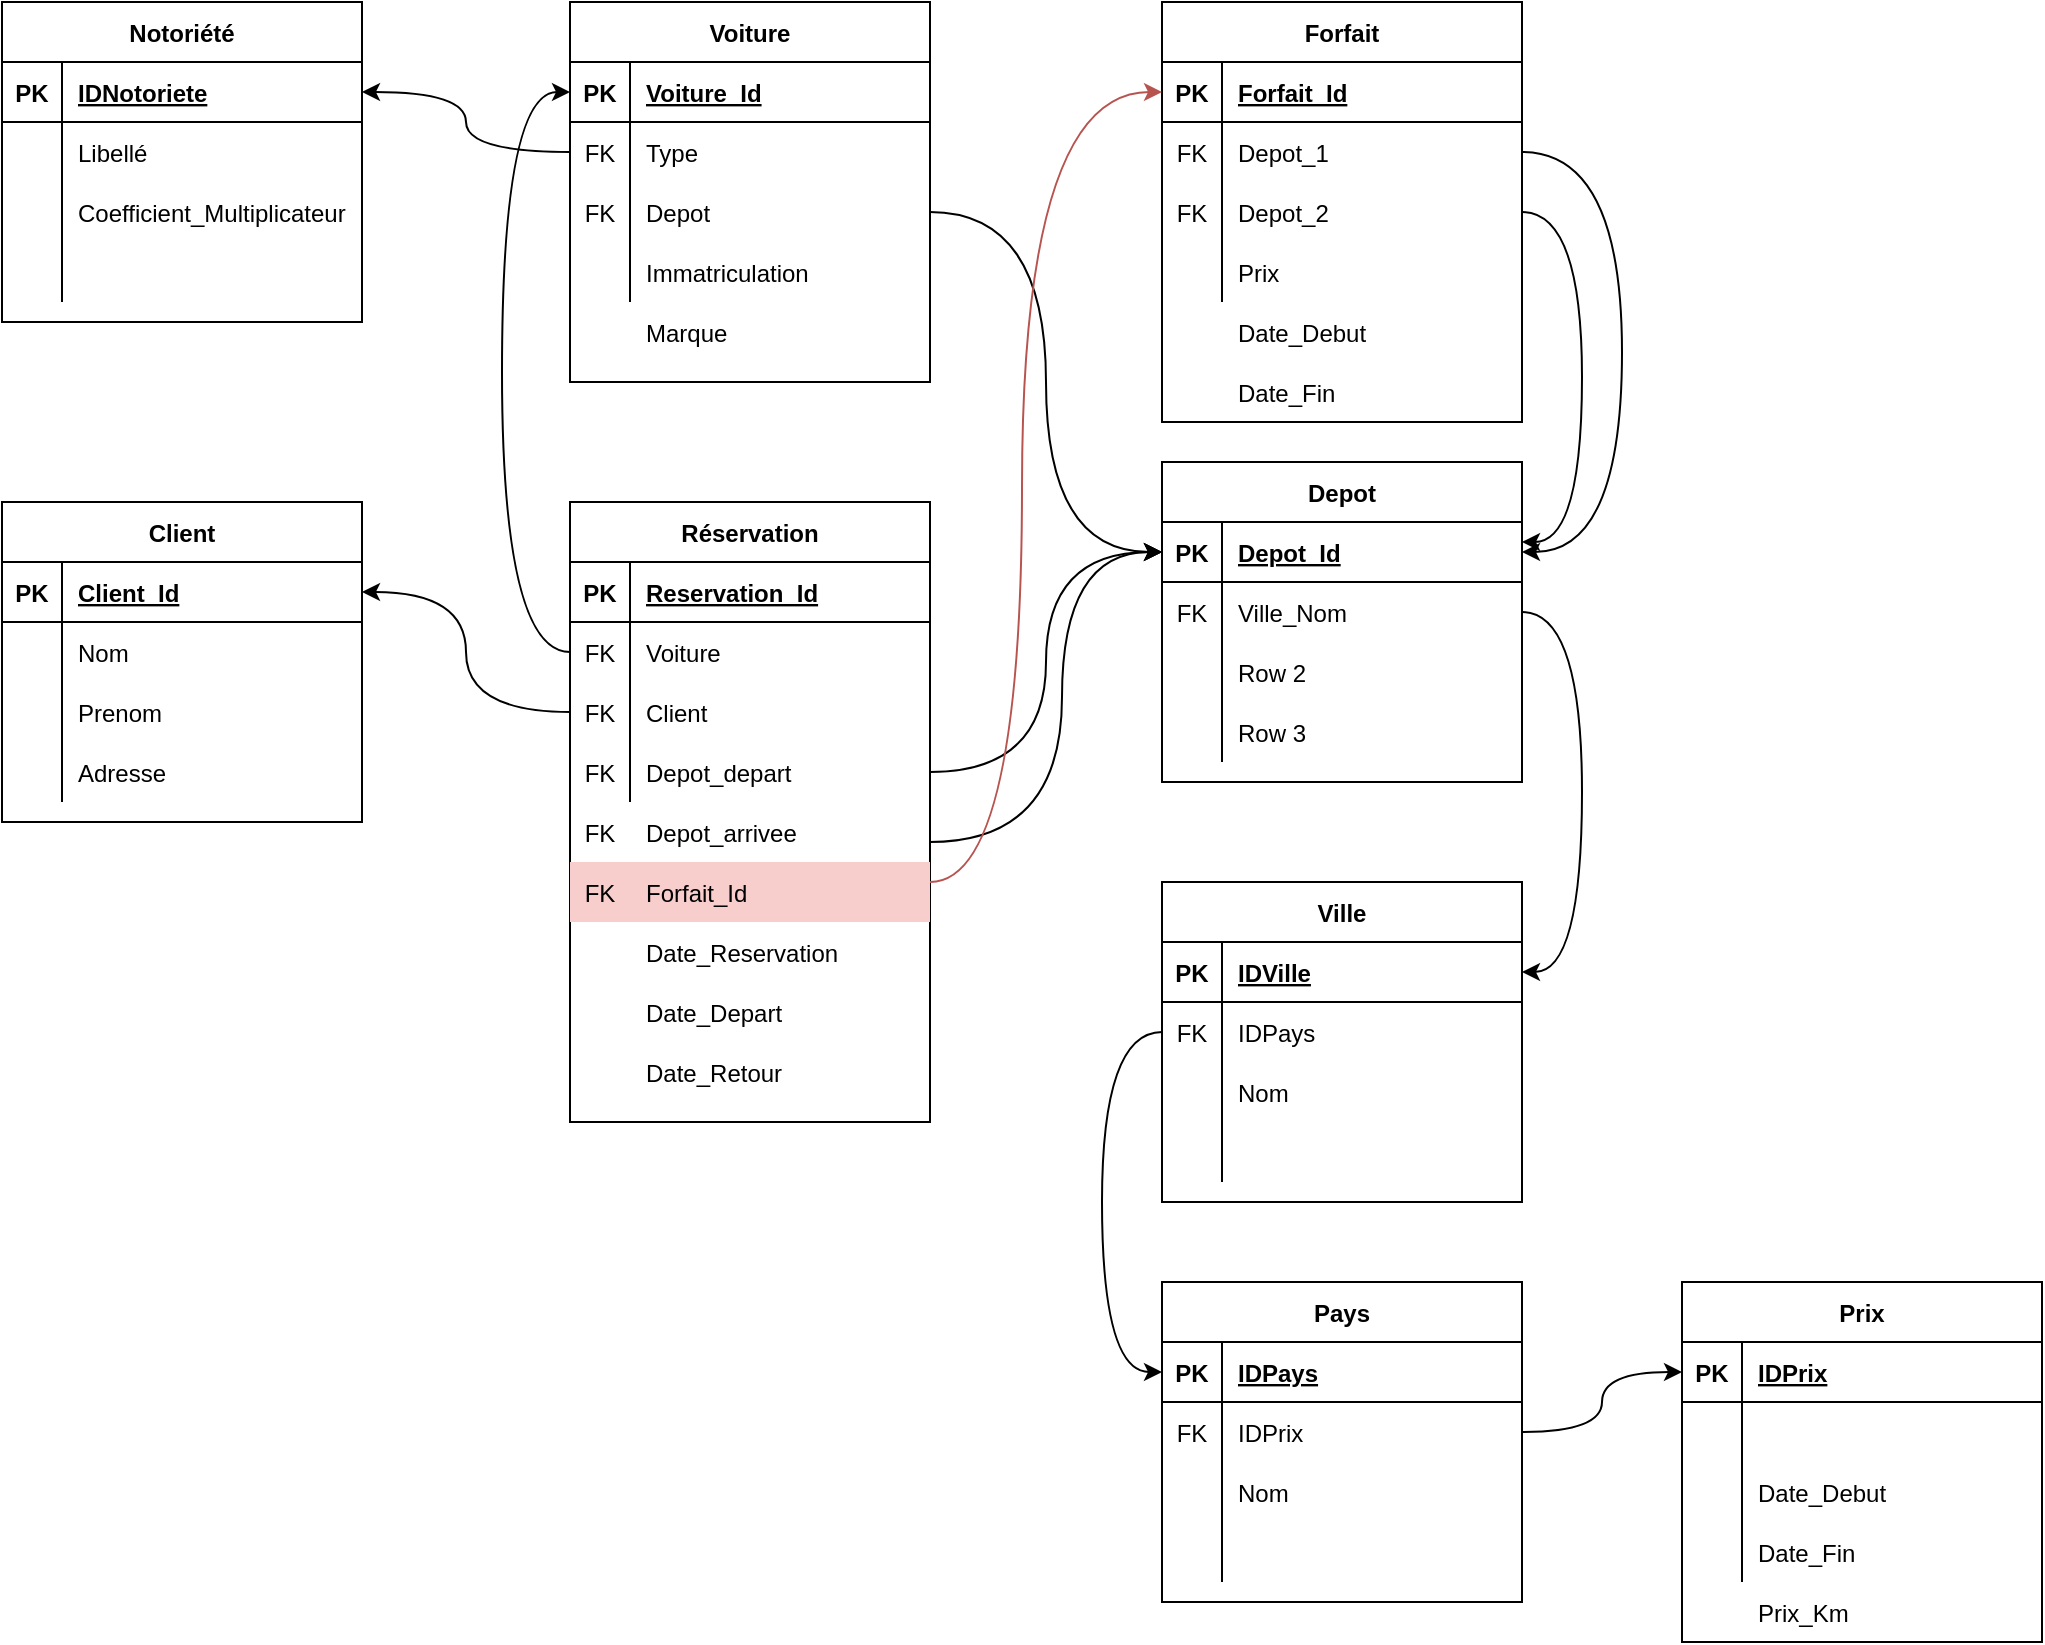 <mxfile version="14.4.3" type="device"><diagram id="C5RBs43oDa-KdzZeNtuy" name="Page-1"><mxGraphModel dx="954" dy="632" grid="1" gridSize="10" guides="1" tooltips="1" connect="1" arrows="1" fold="1" page="1" pageScale="1" pageWidth="827" pageHeight="1169" math="0" shadow="0"><root><mxCell id="WIyWlLk6GJQsqaUBKTNV-0"/><mxCell id="WIyWlLk6GJQsqaUBKTNV-1" parent="WIyWlLk6GJQsqaUBKTNV-0"/><mxCell id="fyf5GPhrcQFRawaEFToc-0" value="Notoriété" style="shape=table;startSize=30;container=1;collapsible=1;childLayout=tableLayout;fixedRows=1;rowLines=0;fontStyle=1;align=center;resizeLast=1;" parent="WIyWlLk6GJQsqaUBKTNV-1" vertex="1"><mxGeometry x="40" y="80" width="180" height="160" as="geometry"/></mxCell><mxCell id="fyf5GPhrcQFRawaEFToc-1" value="" style="shape=partialRectangle;collapsible=0;dropTarget=0;pointerEvents=0;fillColor=none;top=0;left=0;bottom=1;right=0;points=[[0,0.5],[1,0.5]];portConstraint=eastwest;" parent="fyf5GPhrcQFRawaEFToc-0" vertex="1"><mxGeometry y="30" width="180" height="30" as="geometry"/></mxCell><mxCell id="fyf5GPhrcQFRawaEFToc-2" value="PK" style="shape=partialRectangle;connectable=0;fillColor=none;top=0;left=0;bottom=0;right=0;fontStyle=1;overflow=hidden;" parent="fyf5GPhrcQFRawaEFToc-1" vertex="1"><mxGeometry width="30" height="30" as="geometry"/></mxCell><mxCell id="fyf5GPhrcQFRawaEFToc-3" value="IDNotoriete" style="shape=partialRectangle;connectable=0;fillColor=none;top=0;left=0;bottom=0;right=0;align=left;spacingLeft=6;fontStyle=5;overflow=hidden;" parent="fyf5GPhrcQFRawaEFToc-1" vertex="1"><mxGeometry x="30" width="150" height="30" as="geometry"/></mxCell><mxCell id="fyf5GPhrcQFRawaEFToc-4" value="" style="shape=partialRectangle;collapsible=0;dropTarget=0;pointerEvents=0;fillColor=none;top=0;left=0;bottom=0;right=0;points=[[0,0.5],[1,0.5]];portConstraint=eastwest;" parent="fyf5GPhrcQFRawaEFToc-0" vertex="1"><mxGeometry y="60" width="180" height="30" as="geometry"/></mxCell><mxCell id="fyf5GPhrcQFRawaEFToc-5" value="" style="shape=partialRectangle;connectable=0;fillColor=none;top=0;left=0;bottom=0;right=0;editable=1;overflow=hidden;" parent="fyf5GPhrcQFRawaEFToc-4" vertex="1"><mxGeometry width="30" height="30" as="geometry"/></mxCell><mxCell id="fyf5GPhrcQFRawaEFToc-6" value="Libellé" style="shape=partialRectangle;connectable=0;fillColor=none;top=0;left=0;bottom=0;right=0;align=left;spacingLeft=6;overflow=hidden;" parent="fyf5GPhrcQFRawaEFToc-4" vertex="1"><mxGeometry x="30" width="150" height="30" as="geometry"/></mxCell><mxCell id="fyf5GPhrcQFRawaEFToc-7" value="" style="shape=partialRectangle;collapsible=0;dropTarget=0;pointerEvents=0;fillColor=none;top=0;left=0;bottom=0;right=0;points=[[0,0.5],[1,0.5]];portConstraint=eastwest;" parent="fyf5GPhrcQFRawaEFToc-0" vertex="1"><mxGeometry y="90" width="180" height="30" as="geometry"/></mxCell><mxCell id="fyf5GPhrcQFRawaEFToc-8" value="" style="shape=partialRectangle;connectable=0;fillColor=none;top=0;left=0;bottom=0;right=0;editable=1;overflow=hidden;" parent="fyf5GPhrcQFRawaEFToc-7" vertex="1"><mxGeometry width="30" height="30" as="geometry"/></mxCell><mxCell id="fyf5GPhrcQFRawaEFToc-9" value="Coefficient_Multiplicateur" style="shape=partialRectangle;connectable=0;fillColor=none;top=0;left=0;bottom=0;right=0;align=left;spacingLeft=6;overflow=hidden;" parent="fyf5GPhrcQFRawaEFToc-7" vertex="1"><mxGeometry x="30" width="150" height="30" as="geometry"/></mxCell><mxCell id="fyf5GPhrcQFRawaEFToc-10" value="" style="shape=partialRectangle;collapsible=0;dropTarget=0;pointerEvents=0;fillColor=none;top=0;left=0;bottom=0;right=0;points=[[0,0.5],[1,0.5]];portConstraint=eastwest;" parent="fyf5GPhrcQFRawaEFToc-0" vertex="1"><mxGeometry y="120" width="180" height="30" as="geometry"/></mxCell><mxCell id="fyf5GPhrcQFRawaEFToc-11" value="" style="shape=partialRectangle;connectable=0;fillColor=none;top=0;left=0;bottom=0;right=0;editable=1;overflow=hidden;" parent="fyf5GPhrcQFRawaEFToc-10" vertex="1"><mxGeometry width="30" height="30" as="geometry"/></mxCell><mxCell id="fyf5GPhrcQFRawaEFToc-12" value="" style="shape=partialRectangle;connectable=0;fillColor=none;top=0;left=0;bottom=0;right=0;align=left;spacingLeft=6;overflow=hidden;" parent="fyf5GPhrcQFRawaEFToc-10" vertex="1"><mxGeometry x="30" width="150" height="30" as="geometry"/></mxCell><mxCell id="fyf5GPhrcQFRawaEFToc-13" value="Voiture" style="shape=table;startSize=30;container=1;collapsible=1;childLayout=tableLayout;fixedRows=1;rowLines=0;fontStyle=1;align=center;resizeLast=1;" parent="WIyWlLk6GJQsqaUBKTNV-1" vertex="1"><mxGeometry x="324" y="80" width="180" height="190" as="geometry"/></mxCell><mxCell id="fyf5GPhrcQFRawaEFToc-14" value="" style="shape=partialRectangle;collapsible=0;dropTarget=0;pointerEvents=0;fillColor=none;top=0;left=0;bottom=1;right=0;points=[[0,0.5],[1,0.5]];portConstraint=eastwest;" parent="fyf5GPhrcQFRawaEFToc-13" vertex="1"><mxGeometry y="30" width="180" height="30" as="geometry"/></mxCell><mxCell id="fyf5GPhrcQFRawaEFToc-15" value="PK" style="shape=partialRectangle;connectable=0;fillColor=none;top=0;left=0;bottom=0;right=0;fontStyle=1;overflow=hidden;" parent="fyf5GPhrcQFRawaEFToc-14" vertex="1"><mxGeometry width="30" height="30" as="geometry"/></mxCell><mxCell id="fyf5GPhrcQFRawaEFToc-16" value="Voiture_Id" style="shape=partialRectangle;connectable=0;fillColor=none;top=0;left=0;bottom=0;right=0;align=left;spacingLeft=6;fontStyle=5;overflow=hidden;" parent="fyf5GPhrcQFRawaEFToc-14" vertex="1"><mxGeometry x="30" width="150" height="30" as="geometry"/></mxCell><mxCell id="fyf5GPhrcQFRawaEFToc-17" value="" style="shape=partialRectangle;collapsible=0;dropTarget=0;pointerEvents=0;fillColor=none;top=0;left=0;bottom=0;right=0;points=[[0,0.5],[1,0.5]];portConstraint=eastwest;" parent="fyf5GPhrcQFRawaEFToc-13" vertex="1"><mxGeometry y="60" width="180" height="30" as="geometry"/></mxCell><mxCell id="fyf5GPhrcQFRawaEFToc-18" value="FK" style="shape=partialRectangle;connectable=0;fillColor=none;top=0;left=0;bottom=0;right=0;editable=1;overflow=hidden;" parent="fyf5GPhrcQFRawaEFToc-17" vertex="1"><mxGeometry width="30" height="30" as="geometry"/></mxCell><mxCell id="fyf5GPhrcQFRawaEFToc-19" value="Type" style="shape=partialRectangle;connectable=0;fillColor=none;top=0;left=0;bottom=0;right=0;align=left;spacingLeft=6;overflow=hidden;" parent="fyf5GPhrcQFRawaEFToc-17" vertex="1"><mxGeometry x="30" width="150" height="30" as="geometry"/></mxCell><mxCell id="fyf5GPhrcQFRawaEFToc-20" value="" style="shape=partialRectangle;collapsible=0;dropTarget=0;pointerEvents=0;fillColor=none;top=0;left=0;bottom=0;right=0;points=[[0,0.5],[1,0.5]];portConstraint=eastwest;" parent="fyf5GPhrcQFRawaEFToc-13" vertex="1"><mxGeometry y="90" width="180" height="30" as="geometry"/></mxCell><mxCell id="fyf5GPhrcQFRawaEFToc-21" value="FK" style="shape=partialRectangle;connectable=0;fillColor=none;top=0;left=0;bottom=0;right=0;editable=1;overflow=hidden;" parent="fyf5GPhrcQFRawaEFToc-20" vertex="1"><mxGeometry width="30" height="30" as="geometry"/></mxCell><mxCell id="fyf5GPhrcQFRawaEFToc-22" value="Depot" style="shape=partialRectangle;connectable=0;fillColor=none;top=0;left=0;bottom=0;right=0;align=left;spacingLeft=6;overflow=hidden;" parent="fyf5GPhrcQFRawaEFToc-20" vertex="1"><mxGeometry x="30" width="150" height="30" as="geometry"/></mxCell><mxCell id="fyf5GPhrcQFRawaEFToc-23" value="" style="shape=partialRectangle;collapsible=0;dropTarget=0;pointerEvents=0;fillColor=none;top=0;left=0;bottom=0;right=0;points=[[0,0.5],[1,0.5]];portConstraint=eastwest;" parent="fyf5GPhrcQFRawaEFToc-13" vertex="1"><mxGeometry y="120" width="180" height="30" as="geometry"/></mxCell><mxCell id="fyf5GPhrcQFRawaEFToc-24" value="" style="shape=partialRectangle;connectable=0;fillColor=none;top=0;left=0;bottom=0;right=0;editable=1;overflow=hidden;" parent="fyf5GPhrcQFRawaEFToc-23" vertex="1"><mxGeometry width="30" height="30" as="geometry"/></mxCell><mxCell id="fyf5GPhrcQFRawaEFToc-25" value="Immatriculation" style="shape=partialRectangle;connectable=0;fillColor=none;top=0;left=0;bottom=0;right=0;align=left;spacingLeft=6;overflow=hidden;" parent="fyf5GPhrcQFRawaEFToc-23" vertex="1"><mxGeometry x="30" width="150" height="30" as="geometry"/></mxCell><mxCell id="fyf5GPhrcQFRawaEFToc-26" style="edgeStyle=orthogonalEdgeStyle;rounded=0;orthogonalLoop=1;jettySize=auto;html=1;exitX=0;exitY=0.5;exitDx=0;exitDy=0;entryX=1;entryY=0.5;entryDx=0;entryDy=0;curved=1;" parent="WIyWlLk6GJQsqaUBKTNV-1" source="fyf5GPhrcQFRawaEFToc-17" target="fyf5GPhrcQFRawaEFToc-1" edge="1"><mxGeometry relative="1" as="geometry"/></mxCell><mxCell id="fyf5GPhrcQFRawaEFToc-27" value="Client" style="shape=table;startSize=30;container=1;collapsible=1;childLayout=tableLayout;fixedRows=1;rowLines=0;fontStyle=1;align=center;resizeLast=1;" parent="WIyWlLk6GJQsqaUBKTNV-1" vertex="1"><mxGeometry x="40" y="330" width="180" height="160" as="geometry"/></mxCell><mxCell id="fyf5GPhrcQFRawaEFToc-28" value="" style="shape=partialRectangle;collapsible=0;dropTarget=0;pointerEvents=0;fillColor=none;top=0;left=0;bottom=1;right=0;points=[[0,0.5],[1,0.5]];portConstraint=eastwest;" parent="fyf5GPhrcQFRawaEFToc-27" vertex="1"><mxGeometry y="30" width="180" height="30" as="geometry"/></mxCell><mxCell id="fyf5GPhrcQFRawaEFToc-29" value="PK" style="shape=partialRectangle;connectable=0;fillColor=none;top=0;left=0;bottom=0;right=0;fontStyle=1;overflow=hidden;" parent="fyf5GPhrcQFRawaEFToc-28" vertex="1"><mxGeometry width="30" height="30" as="geometry"/></mxCell><mxCell id="fyf5GPhrcQFRawaEFToc-30" value="Client_Id" style="shape=partialRectangle;connectable=0;fillColor=none;top=0;left=0;bottom=0;right=0;align=left;spacingLeft=6;fontStyle=5;overflow=hidden;" parent="fyf5GPhrcQFRawaEFToc-28" vertex="1"><mxGeometry x="30" width="150" height="30" as="geometry"/></mxCell><mxCell id="fyf5GPhrcQFRawaEFToc-31" value="" style="shape=partialRectangle;collapsible=0;dropTarget=0;pointerEvents=0;fillColor=none;top=0;left=0;bottom=0;right=0;points=[[0,0.5],[1,0.5]];portConstraint=eastwest;" parent="fyf5GPhrcQFRawaEFToc-27" vertex="1"><mxGeometry y="60" width="180" height="30" as="geometry"/></mxCell><mxCell id="fyf5GPhrcQFRawaEFToc-32" value="" style="shape=partialRectangle;connectable=0;fillColor=none;top=0;left=0;bottom=0;right=0;editable=1;overflow=hidden;" parent="fyf5GPhrcQFRawaEFToc-31" vertex="1"><mxGeometry width="30" height="30" as="geometry"/></mxCell><mxCell id="fyf5GPhrcQFRawaEFToc-33" value="Nom" style="shape=partialRectangle;connectable=0;fillColor=none;top=0;left=0;bottom=0;right=0;align=left;spacingLeft=6;overflow=hidden;" parent="fyf5GPhrcQFRawaEFToc-31" vertex="1"><mxGeometry x="30" width="150" height="30" as="geometry"/></mxCell><mxCell id="fyf5GPhrcQFRawaEFToc-34" value="" style="shape=partialRectangle;collapsible=0;dropTarget=0;pointerEvents=0;fillColor=none;top=0;left=0;bottom=0;right=0;points=[[0,0.5],[1,0.5]];portConstraint=eastwest;" parent="fyf5GPhrcQFRawaEFToc-27" vertex="1"><mxGeometry y="90" width="180" height="30" as="geometry"/></mxCell><mxCell id="fyf5GPhrcQFRawaEFToc-35" value="" style="shape=partialRectangle;connectable=0;fillColor=none;top=0;left=0;bottom=0;right=0;editable=1;overflow=hidden;" parent="fyf5GPhrcQFRawaEFToc-34" vertex="1"><mxGeometry width="30" height="30" as="geometry"/></mxCell><mxCell id="fyf5GPhrcQFRawaEFToc-36" value="Prenom" style="shape=partialRectangle;connectable=0;fillColor=none;top=0;left=0;bottom=0;right=0;align=left;spacingLeft=6;overflow=hidden;" parent="fyf5GPhrcQFRawaEFToc-34" vertex="1"><mxGeometry x="30" width="150" height="30" as="geometry"/></mxCell><mxCell id="fyf5GPhrcQFRawaEFToc-37" value="" style="shape=partialRectangle;collapsible=0;dropTarget=0;pointerEvents=0;fillColor=none;top=0;left=0;bottom=0;right=0;points=[[0,0.5],[1,0.5]];portConstraint=eastwest;" parent="fyf5GPhrcQFRawaEFToc-27" vertex="1"><mxGeometry y="120" width="180" height="30" as="geometry"/></mxCell><mxCell id="fyf5GPhrcQFRawaEFToc-38" value="" style="shape=partialRectangle;connectable=0;fillColor=none;top=0;left=0;bottom=0;right=0;editable=1;overflow=hidden;" parent="fyf5GPhrcQFRawaEFToc-37" vertex="1"><mxGeometry width="30" height="30" as="geometry"/></mxCell><mxCell id="fyf5GPhrcQFRawaEFToc-39" value="Adresse" style="shape=partialRectangle;connectable=0;fillColor=none;top=0;left=0;bottom=0;right=0;align=left;spacingLeft=6;overflow=hidden;" parent="fyf5GPhrcQFRawaEFToc-37" vertex="1"><mxGeometry x="30" width="150" height="30" as="geometry"/></mxCell><mxCell id="fyf5GPhrcQFRawaEFToc-40" value="Réservation" style="shape=table;startSize=30;container=1;collapsible=1;childLayout=tableLayout;fixedRows=1;rowLines=0;fontStyle=1;align=center;resizeLast=1;" parent="WIyWlLk6GJQsqaUBKTNV-1" vertex="1"><mxGeometry x="324" y="330" width="180" height="310" as="geometry"/></mxCell><mxCell id="fyf5GPhrcQFRawaEFToc-41" value="" style="shape=partialRectangle;collapsible=0;dropTarget=0;pointerEvents=0;fillColor=none;top=0;left=0;bottom=1;right=0;points=[[0,0.5],[1,0.5]];portConstraint=eastwest;" parent="fyf5GPhrcQFRawaEFToc-40" vertex="1"><mxGeometry y="30" width="180" height="30" as="geometry"/></mxCell><mxCell id="fyf5GPhrcQFRawaEFToc-42" value="PK" style="shape=partialRectangle;connectable=0;fillColor=none;top=0;left=0;bottom=0;right=0;fontStyle=1;overflow=hidden;" parent="fyf5GPhrcQFRawaEFToc-41" vertex="1"><mxGeometry width="30" height="30" as="geometry"/></mxCell><mxCell id="fyf5GPhrcQFRawaEFToc-43" value="Reservation_Id" style="shape=partialRectangle;connectable=0;fillColor=none;top=0;left=0;bottom=0;right=0;align=left;spacingLeft=6;fontStyle=5;overflow=hidden;" parent="fyf5GPhrcQFRawaEFToc-41" vertex="1"><mxGeometry x="30" width="150" height="30" as="geometry"/></mxCell><mxCell id="fyf5GPhrcQFRawaEFToc-44" value="" style="shape=partialRectangle;collapsible=0;dropTarget=0;pointerEvents=0;fillColor=none;top=0;left=0;bottom=0;right=0;points=[[0,0.5],[1,0.5]];portConstraint=eastwest;" parent="fyf5GPhrcQFRawaEFToc-40" vertex="1"><mxGeometry y="60" width="180" height="30" as="geometry"/></mxCell><mxCell id="fyf5GPhrcQFRawaEFToc-45" value="FK" style="shape=partialRectangle;connectable=0;fillColor=none;top=0;left=0;bottom=0;right=0;editable=1;overflow=hidden;" parent="fyf5GPhrcQFRawaEFToc-44" vertex="1"><mxGeometry width="30" height="30" as="geometry"/></mxCell><mxCell id="fyf5GPhrcQFRawaEFToc-46" value="Voiture" style="shape=partialRectangle;connectable=0;fillColor=none;top=0;left=0;bottom=0;right=0;align=left;spacingLeft=6;overflow=hidden;" parent="fyf5GPhrcQFRawaEFToc-44" vertex="1"><mxGeometry x="30" width="150" height="30" as="geometry"/></mxCell><mxCell id="fyf5GPhrcQFRawaEFToc-47" value="" style="shape=partialRectangle;collapsible=0;dropTarget=0;pointerEvents=0;fillColor=none;top=0;left=0;bottom=0;right=0;points=[[0,0.5],[1,0.5]];portConstraint=eastwest;" parent="fyf5GPhrcQFRawaEFToc-40" vertex="1"><mxGeometry y="90" width="180" height="30" as="geometry"/></mxCell><mxCell id="fyf5GPhrcQFRawaEFToc-48" value="FK" style="shape=partialRectangle;connectable=0;fillColor=none;top=0;left=0;bottom=0;right=0;editable=1;overflow=hidden;" parent="fyf5GPhrcQFRawaEFToc-47" vertex="1"><mxGeometry width="30" height="30" as="geometry"/></mxCell><mxCell id="fyf5GPhrcQFRawaEFToc-49" value="Client" style="shape=partialRectangle;connectable=0;fillColor=none;top=0;left=0;bottom=0;right=0;align=left;spacingLeft=6;overflow=hidden;" parent="fyf5GPhrcQFRawaEFToc-47" vertex="1"><mxGeometry x="30" width="150" height="30" as="geometry"/></mxCell><mxCell id="fyf5GPhrcQFRawaEFToc-50" value="" style="shape=partialRectangle;collapsible=0;dropTarget=0;pointerEvents=0;fillColor=none;top=0;left=0;bottom=0;right=0;points=[[0,0.5],[1,0.5]];portConstraint=eastwest;" parent="fyf5GPhrcQFRawaEFToc-40" vertex="1"><mxGeometry y="120" width="180" height="30" as="geometry"/></mxCell><mxCell id="fyf5GPhrcQFRawaEFToc-51" value="FK" style="shape=partialRectangle;connectable=0;fillColor=none;top=0;left=0;bottom=0;right=0;editable=1;overflow=hidden;" parent="fyf5GPhrcQFRawaEFToc-50" vertex="1"><mxGeometry width="30" height="30" as="geometry"/></mxCell><mxCell id="fyf5GPhrcQFRawaEFToc-52" value="Depot_depart" style="shape=partialRectangle;connectable=0;fillColor=none;top=0;left=0;bottom=0;right=0;align=left;spacingLeft=6;overflow=hidden;" parent="fyf5GPhrcQFRawaEFToc-50" vertex="1"><mxGeometry x="30" width="150" height="30" as="geometry"/></mxCell><mxCell id="fyf5GPhrcQFRawaEFToc-54" value="Depot" style="shape=table;startSize=30;container=1;collapsible=1;childLayout=tableLayout;fixedRows=1;rowLines=0;fontStyle=1;align=center;resizeLast=1;" parent="WIyWlLk6GJQsqaUBKTNV-1" vertex="1"><mxGeometry x="620" y="310" width="180" height="160" as="geometry"/></mxCell><mxCell id="fyf5GPhrcQFRawaEFToc-55" value="" style="shape=partialRectangle;collapsible=0;dropTarget=0;pointerEvents=0;fillColor=none;top=0;left=0;bottom=1;right=0;points=[[0,0.5],[1,0.5]];portConstraint=eastwest;" parent="fyf5GPhrcQFRawaEFToc-54" vertex="1"><mxGeometry y="30" width="180" height="30" as="geometry"/></mxCell><mxCell id="fyf5GPhrcQFRawaEFToc-56" value="PK" style="shape=partialRectangle;connectable=0;fillColor=none;top=0;left=0;bottom=0;right=0;fontStyle=1;overflow=hidden;" parent="fyf5GPhrcQFRawaEFToc-55" vertex="1"><mxGeometry width="30" height="30" as="geometry"/></mxCell><mxCell id="fyf5GPhrcQFRawaEFToc-57" value="Depot_Id" style="shape=partialRectangle;connectable=0;fillColor=none;top=0;left=0;bottom=0;right=0;align=left;spacingLeft=6;fontStyle=5;overflow=hidden;" parent="fyf5GPhrcQFRawaEFToc-55" vertex="1"><mxGeometry x="30" width="150" height="30" as="geometry"/></mxCell><mxCell id="fyf5GPhrcQFRawaEFToc-58" value="" style="shape=partialRectangle;collapsible=0;dropTarget=0;pointerEvents=0;fillColor=none;top=0;left=0;bottom=0;right=0;points=[[0,0.5],[1,0.5]];portConstraint=eastwest;" parent="fyf5GPhrcQFRawaEFToc-54" vertex="1"><mxGeometry y="60" width="180" height="30" as="geometry"/></mxCell><mxCell id="fyf5GPhrcQFRawaEFToc-59" value="FK" style="shape=partialRectangle;connectable=0;fillColor=none;top=0;left=0;bottom=0;right=0;editable=1;overflow=hidden;" parent="fyf5GPhrcQFRawaEFToc-58" vertex="1"><mxGeometry width="30" height="30" as="geometry"/></mxCell><mxCell id="fyf5GPhrcQFRawaEFToc-60" value="Ville_Nom" style="shape=partialRectangle;connectable=0;fillColor=none;top=0;left=0;bottom=0;right=0;align=left;spacingLeft=6;overflow=hidden;" parent="fyf5GPhrcQFRawaEFToc-58" vertex="1"><mxGeometry x="30" width="150" height="30" as="geometry"/></mxCell><mxCell id="fyf5GPhrcQFRawaEFToc-61" value="" style="shape=partialRectangle;collapsible=0;dropTarget=0;pointerEvents=0;fillColor=none;top=0;left=0;bottom=0;right=0;points=[[0,0.5],[1,0.5]];portConstraint=eastwest;" parent="fyf5GPhrcQFRawaEFToc-54" vertex="1"><mxGeometry y="90" width="180" height="30" as="geometry"/></mxCell><mxCell id="fyf5GPhrcQFRawaEFToc-62" value="" style="shape=partialRectangle;connectable=0;fillColor=none;top=0;left=0;bottom=0;right=0;editable=1;overflow=hidden;" parent="fyf5GPhrcQFRawaEFToc-61" vertex="1"><mxGeometry width="30" height="30" as="geometry"/></mxCell><mxCell id="fyf5GPhrcQFRawaEFToc-63" value="Row 2" style="shape=partialRectangle;connectable=0;fillColor=none;top=0;left=0;bottom=0;right=0;align=left;spacingLeft=6;overflow=hidden;" parent="fyf5GPhrcQFRawaEFToc-61" vertex="1"><mxGeometry x="30" width="150" height="30" as="geometry"/></mxCell><mxCell id="fyf5GPhrcQFRawaEFToc-64" value="" style="shape=partialRectangle;collapsible=0;dropTarget=0;pointerEvents=0;fillColor=none;top=0;left=0;bottom=0;right=0;points=[[0,0.5],[1,0.5]];portConstraint=eastwest;" parent="fyf5GPhrcQFRawaEFToc-54" vertex="1"><mxGeometry y="120" width="180" height="30" as="geometry"/></mxCell><mxCell id="fyf5GPhrcQFRawaEFToc-65" value="" style="shape=partialRectangle;connectable=0;fillColor=none;top=0;left=0;bottom=0;right=0;editable=1;overflow=hidden;" parent="fyf5GPhrcQFRawaEFToc-64" vertex="1"><mxGeometry width="30" height="30" as="geometry"/></mxCell><mxCell id="fyf5GPhrcQFRawaEFToc-66" value="Row 3" style="shape=partialRectangle;connectable=0;fillColor=none;top=0;left=0;bottom=0;right=0;align=left;spacingLeft=6;overflow=hidden;" parent="fyf5GPhrcQFRawaEFToc-64" vertex="1"><mxGeometry x="30" width="150" height="30" as="geometry"/></mxCell><mxCell id="fyf5GPhrcQFRawaEFToc-68" style="edgeStyle=orthogonalEdgeStyle;curved=1;rounded=0;orthogonalLoop=1;jettySize=auto;html=1;exitX=0;exitY=0.5;exitDx=0;exitDy=0;entryX=1;entryY=0.5;entryDx=0;entryDy=0;" parent="WIyWlLk6GJQsqaUBKTNV-1" source="fyf5GPhrcQFRawaEFToc-47" target="fyf5GPhrcQFRawaEFToc-28" edge="1"><mxGeometry relative="1" as="geometry"/></mxCell><mxCell id="fyf5GPhrcQFRawaEFToc-69" value="Depot_arrivee" style="shape=partialRectangle;connectable=0;fillColor=none;top=0;left=0;bottom=0;right=0;align=left;spacingLeft=6;overflow=hidden;" parent="WIyWlLk6GJQsqaUBKTNV-1" vertex="1"><mxGeometry x="354" y="480" width="150" height="30" as="geometry"/></mxCell><mxCell id="fyf5GPhrcQFRawaEFToc-70" value="Forfait_Id" style="shape=partialRectangle;connectable=0;fillColor=#f8cecc;top=0;left=0;bottom=0;right=0;align=left;spacingLeft=6;overflow=hidden;strokeColor=#b85450;" parent="WIyWlLk6GJQsqaUBKTNV-1" vertex="1"><mxGeometry x="354" y="510" width="150" height="30" as="geometry"/></mxCell><mxCell id="fyf5GPhrcQFRawaEFToc-71" value="Date_Reservation" style="shape=partialRectangle;connectable=0;fillColor=none;top=0;left=0;bottom=0;right=0;align=left;spacingLeft=6;overflow=hidden;" parent="WIyWlLk6GJQsqaUBKTNV-1" vertex="1"><mxGeometry x="354" y="540" width="150" height="30" as="geometry"/></mxCell><mxCell id="fyf5GPhrcQFRawaEFToc-72" value="FK" style="shape=partialRectangle;connectable=0;fillColor=none;top=0;left=0;bottom=0;right=0;editable=1;overflow=hidden;" parent="WIyWlLk6GJQsqaUBKTNV-1" vertex="1"><mxGeometry x="324" y="480" width="30" height="30" as="geometry"/></mxCell><mxCell id="fyf5GPhrcQFRawaEFToc-73" value="Ville" style="shape=table;startSize=30;container=1;collapsible=1;childLayout=tableLayout;fixedRows=1;rowLines=0;fontStyle=1;align=center;resizeLast=1;" parent="WIyWlLk6GJQsqaUBKTNV-1" vertex="1"><mxGeometry x="620" y="520" width="180" height="160" as="geometry"/></mxCell><mxCell id="fyf5GPhrcQFRawaEFToc-74" value="" style="shape=partialRectangle;collapsible=0;dropTarget=0;pointerEvents=0;fillColor=none;top=0;left=0;bottom=1;right=0;points=[[0,0.5],[1,0.5]];portConstraint=eastwest;" parent="fyf5GPhrcQFRawaEFToc-73" vertex="1"><mxGeometry y="30" width="180" height="30" as="geometry"/></mxCell><mxCell id="fyf5GPhrcQFRawaEFToc-75" value="PK" style="shape=partialRectangle;connectable=0;fillColor=none;top=0;left=0;bottom=0;right=0;fontStyle=1;overflow=hidden;" parent="fyf5GPhrcQFRawaEFToc-74" vertex="1"><mxGeometry width="30" height="30" as="geometry"/></mxCell><mxCell id="fyf5GPhrcQFRawaEFToc-76" value="IDVille" style="shape=partialRectangle;connectable=0;fillColor=none;top=0;left=0;bottom=0;right=0;align=left;spacingLeft=6;fontStyle=5;overflow=hidden;" parent="fyf5GPhrcQFRawaEFToc-74" vertex="1"><mxGeometry x="30" width="150" height="30" as="geometry"/></mxCell><mxCell id="fyf5GPhrcQFRawaEFToc-77" value="" style="shape=partialRectangle;collapsible=0;dropTarget=0;pointerEvents=0;fillColor=none;top=0;left=0;bottom=0;right=0;points=[[0,0.5],[1,0.5]];portConstraint=eastwest;" parent="fyf5GPhrcQFRawaEFToc-73" vertex="1"><mxGeometry y="60" width="180" height="30" as="geometry"/></mxCell><mxCell id="fyf5GPhrcQFRawaEFToc-78" value="FK" style="shape=partialRectangle;connectable=0;fillColor=none;top=0;left=0;bottom=0;right=0;editable=1;overflow=hidden;" parent="fyf5GPhrcQFRawaEFToc-77" vertex="1"><mxGeometry width="30" height="30" as="geometry"/></mxCell><mxCell id="fyf5GPhrcQFRawaEFToc-79" value="IDPays" style="shape=partialRectangle;connectable=0;fillColor=none;top=0;left=0;bottom=0;right=0;align=left;spacingLeft=6;overflow=hidden;" parent="fyf5GPhrcQFRawaEFToc-77" vertex="1"><mxGeometry x="30" width="150" height="30" as="geometry"/></mxCell><mxCell id="fyf5GPhrcQFRawaEFToc-80" value="" style="shape=partialRectangle;collapsible=0;dropTarget=0;pointerEvents=0;fillColor=none;top=0;left=0;bottom=0;right=0;points=[[0,0.5],[1,0.5]];portConstraint=eastwest;" parent="fyf5GPhrcQFRawaEFToc-73" vertex="1"><mxGeometry y="90" width="180" height="30" as="geometry"/></mxCell><mxCell id="fyf5GPhrcQFRawaEFToc-81" value="" style="shape=partialRectangle;connectable=0;fillColor=none;top=0;left=0;bottom=0;right=0;editable=1;overflow=hidden;" parent="fyf5GPhrcQFRawaEFToc-80" vertex="1"><mxGeometry width="30" height="30" as="geometry"/></mxCell><mxCell id="fyf5GPhrcQFRawaEFToc-82" value="" style="shape=partialRectangle;connectable=0;fillColor=none;top=0;left=0;bottom=0;right=0;align=left;spacingLeft=6;overflow=hidden;" parent="fyf5GPhrcQFRawaEFToc-80" vertex="1"><mxGeometry x="30" width="150" height="30" as="geometry"/></mxCell><mxCell id="fyf5GPhrcQFRawaEFToc-83" value="" style="shape=partialRectangle;collapsible=0;dropTarget=0;pointerEvents=0;fillColor=none;top=0;left=0;bottom=0;right=0;points=[[0,0.5],[1,0.5]];portConstraint=eastwest;" parent="fyf5GPhrcQFRawaEFToc-73" vertex="1"><mxGeometry y="120" width="180" height="30" as="geometry"/></mxCell><mxCell id="fyf5GPhrcQFRawaEFToc-84" value="" style="shape=partialRectangle;connectable=0;fillColor=none;top=0;left=0;bottom=0;right=0;editable=1;overflow=hidden;" parent="fyf5GPhrcQFRawaEFToc-83" vertex="1"><mxGeometry width="30" height="30" as="geometry"/></mxCell><mxCell id="fyf5GPhrcQFRawaEFToc-85" value="" style="shape=partialRectangle;connectable=0;fillColor=none;top=0;left=0;bottom=0;right=0;align=left;spacingLeft=6;overflow=hidden;" parent="fyf5GPhrcQFRawaEFToc-83" vertex="1"><mxGeometry x="30" width="150" height="30" as="geometry"/></mxCell><mxCell id="fyf5GPhrcQFRawaEFToc-87" value="Pays" style="shape=table;startSize=30;container=1;collapsible=1;childLayout=tableLayout;fixedRows=1;rowLines=0;fontStyle=1;align=center;resizeLast=1;" parent="WIyWlLk6GJQsqaUBKTNV-1" vertex="1"><mxGeometry x="620" y="720" width="180" height="160" as="geometry"/></mxCell><mxCell id="fyf5GPhrcQFRawaEFToc-88" value="" style="shape=partialRectangle;collapsible=0;dropTarget=0;pointerEvents=0;fillColor=none;top=0;left=0;bottom=1;right=0;points=[[0,0.5],[1,0.5]];portConstraint=eastwest;" parent="fyf5GPhrcQFRawaEFToc-87" vertex="1"><mxGeometry y="30" width="180" height="30" as="geometry"/></mxCell><mxCell id="fyf5GPhrcQFRawaEFToc-89" value="PK" style="shape=partialRectangle;connectable=0;fillColor=none;top=0;left=0;bottom=0;right=0;fontStyle=1;overflow=hidden;" parent="fyf5GPhrcQFRawaEFToc-88" vertex="1"><mxGeometry width="30" height="30" as="geometry"/></mxCell><mxCell id="fyf5GPhrcQFRawaEFToc-90" value="IDPays" style="shape=partialRectangle;connectable=0;fillColor=none;top=0;left=0;bottom=0;right=0;align=left;spacingLeft=6;fontStyle=5;overflow=hidden;" parent="fyf5GPhrcQFRawaEFToc-88" vertex="1"><mxGeometry x="30" width="150" height="30" as="geometry"/></mxCell><mxCell id="fyf5GPhrcQFRawaEFToc-91" value="" style="shape=partialRectangle;collapsible=0;dropTarget=0;pointerEvents=0;fillColor=none;top=0;left=0;bottom=0;right=0;points=[[0,0.5],[1,0.5]];portConstraint=eastwest;" parent="fyf5GPhrcQFRawaEFToc-87" vertex="1"><mxGeometry y="60" width="180" height="30" as="geometry"/></mxCell><mxCell id="fyf5GPhrcQFRawaEFToc-92" value="FK" style="shape=partialRectangle;connectable=0;fillColor=none;top=0;left=0;bottom=0;right=0;editable=1;overflow=hidden;" parent="fyf5GPhrcQFRawaEFToc-91" vertex="1"><mxGeometry width="30" height="30" as="geometry"/></mxCell><mxCell id="fyf5GPhrcQFRawaEFToc-93" value="IDPrix" style="shape=partialRectangle;connectable=0;fillColor=none;top=0;left=0;bottom=0;right=0;align=left;spacingLeft=6;overflow=hidden;" parent="fyf5GPhrcQFRawaEFToc-91" vertex="1"><mxGeometry x="30" width="150" height="30" as="geometry"/></mxCell><mxCell id="fyf5GPhrcQFRawaEFToc-94" value="" style="shape=partialRectangle;collapsible=0;dropTarget=0;pointerEvents=0;fillColor=none;top=0;left=0;bottom=0;right=0;points=[[0,0.5],[1,0.5]];portConstraint=eastwest;" parent="fyf5GPhrcQFRawaEFToc-87" vertex="1"><mxGeometry y="90" width="180" height="30" as="geometry"/></mxCell><mxCell id="fyf5GPhrcQFRawaEFToc-95" value="" style="shape=partialRectangle;connectable=0;fillColor=none;top=0;left=0;bottom=0;right=0;editable=1;overflow=hidden;" parent="fyf5GPhrcQFRawaEFToc-94" vertex="1"><mxGeometry width="30" height="30" as="geometry"/></mxCell><mxCell id="fyf5GPhrcQFRawaEFToc-96" value="" style="shape=partialRectangle;connectable=0;fillColor=none;top=0;left=0;bottom=0;right=0;align=left;spacingLeft=6;overflow=hidden;" parent="fyf5GPhrcQFRawaEFToc-94" vertex="1"><mxGeometry x="30" width="150" height="30" as="geometry"/></mxCell><mxCell id="fyf5GPhrcQFRawaEFToc-97" value="" style="shape=partialRectangle;collapsible=0;dropTarget=0;pointerEvents=0;fillColor=none;top=0;left=0;bottom=0;right=0;points=[[0,0.5],[1,0.5]];portConstraint=eastwest;" parent="fyf5GPhrcQFRawaEFToc-87" vertex="1"><mxGeometry y="120" width="180" height="30" as="geometry"/></mxCell><mxCell id="fyf5GPhrcQFRawaEFToc-98" value="" style="shape=partialRectangle;connectable=0;fillColor=none;top=0;left=0;bottom=0;right=0;editable=1;overflow=hidden;" parent="fyf5GPhrcQFRawaEFToc-97" vertex="1"><mxGeometry width="30" height="30" as="geometry"/></mxCell><mxCell id="fyf5GPhrcQFRawaEFToc-99" value="" style="shape=partialRectangle;connectable=0;fillColor=none;top=0;left=0;bottom=0;right=0;align=left;spacingLeft=6;overflow=hidden;" parent="fyf5GPhrcQFRawaEFToc-97" vertex="1"><mxGeometry x="30" width="150" height="30" as="geometry"/></mxCell><mxCell id="fyf5GPhrcQFRawaEFToc-102" value="Prix" style="shape=table;startSize=30;container=1;collapsible=1;childLayout=tableLayout;fixedRows=1;rowLines=0;fontStyle=1;align=center;resizeLast=1;" parent="WIyWlLk6GJQsqaUBKTNV-1" vertex="1"><mxGeometry x="880" y="720" width="180" height="180" as="geometry"/></mxCell><mxCell id="fyf5GPhrcQFRawaEFToc-103" value="" style="shape=partialRectangle;collapsible=0;dropTarget=0;pointerEvents=0;fillColor=none;top=0;left=0;bottom=1;right=0;points=[[0,0.5],[1,0.5]];portConstraint=eastwest;" parent="fyf5GPhrcQFRawaEFToc-102" vertex="1"><mxGeometry y="30" width="180" height="30" as="geometry"/></mxCell><mxCell id="fyf5GPhrcQFRawaEFToc-104" value="PK" style="shape=partialRectangle;connectable=0;fillColor=none;top=0;left=0;bottom=0;right=0;fontStyle=1;overflow=hidden;" parent="fyf5GPhrcQFRawaEFToc-103" vertex="1"><mxGeometry width="30" height="30" as="geometry"/></mxCell><mxCell id="fyf5GPhrcQFRawaEFToc-105" value="IDPrix" style="shape=partialRectangle;connectable=0;fillColor=none;top=0;left=0;bottom=0;right=0;align=left;spacingLeft=6;fontStyle=5;overflow=hidden;" parent="fyf5GPhrcQFRawaEFToc-103" vertex="1"><mxGeometry x="30" width="150" height="30" as="geometry"/></mxCell><mxCell id="fyf5GPhrcQFRawaEFToc-106" value="" style="shape=partialRectangle;collapsible=0;dropTarget=0;pointerEvents=0;fillColor=none;top=0;left=0;bottom=0;right=0;points=[[0,0.5],[1,0.5]];portConstraint=eastwest;" parent="fyf5GPhrcQFRawaEFToc-102" vertex="1"><mxGeometry y="60" width="180" height="30" as="geometry"/></mxCell><mxCell id="fyf5GPhrcQFRawaEFToc-107" value="" style="shape=partialRectangle;connectable=0;fillColor=none;top=0;left=0;bottom=0;right=0;editable=1;overflow=hidden;" parent="fyf5GPhrcQFRawaEFToc-106" vertex="1"><mxGeometry width="30" height="30" as="geometry"/></mxCell><mxCell id="fyf5GPhrcQFRawaEFToc-108" value="" style="shape=partialRectangle;connectable=0;fillColor=none;top=0;left=0;bottom=0;right=0;align=left;spacingLeft=6;overflow=hidden;" parent="fyf5GPhrcQFRawaEFToc-106" vertex="1"><mxGeometry x="30" width="150" height="30" as="geometry"/></mxCell><mxCell id="fyf5GPhrcQFRawaEFToc-109" value="" style="shape=partialRectangle;collapsible=0;dropTarget=0;pointerEvents=0;fillColor=none;top=0;left=0;bottom=0;right=0;points=[[0,0.5],[1,0.5]];portConstraint=eastwest;" parent="fyf5GPhrcQFRawaEFToc-102" vertex="1"><mxGeometry y="90" width="180" height="30" as="geometry"/></mxCell><mxCell id="fyf5GPhrcQFRawaEFToc-110" value="" style="shape=partialRectangle;connectable=0;fillColor=none;top=0;left=0;bottom=0;right=0;editable=1;overflow=hidden;" parent="fyf5GPhrcQFRawaEFToc-109" vertex="1"><mxGeometry width="30" height="30" as="geometry"/></mxCell><mxCell id="fyf5GPhrcQFRawaEFToc-111" value="Date_Debut" style="shape=partialRectangle;connectable=0;fillColor=none;top=0;left=0;bottom=0;right=0;align=left;spacingLeft=6;overflow=hidden;" parent="fyf5GPhrcQFRawaEFToc-109" vertex="1"><mxGeometry x="30" width="150" height="30" as="geometry"/></mxCell><mxCell id="fyf5GPhrcQFRawaEFToc-112" value="" style="shape=partialRectangle;collapsible=0;dropTarget=0;pointerEvents=0;fillColor=none;top=0;left=0;bottom=0;right=0;points=[[0,0.5],[1,0.5]];portConstraint=eastwest;" parent="fyf5GPhrcQFRawaEFToc-102" vertex="1"><mxGeometry y="120" width="180" height="30" as="geometry"/></mxCell><mxCell id="fyf5GPhrcQFRawaEFToc-113" value="" style="shape=partialRectangle;connectable=0;fillColor=none;top=0;left=0;bottom=0;right=0;editable=1;overflow=hidden;" parent="fyf5GPhrcQFRawaEFToc-112" vertex="1"><mxGeometry width="30" height="30" as="geometry"/></mxCell><mxCell id="fyf5GPhrcQFRawaEFToc-114" value="Date_Fin" style="shape=partialRectangle;connectable=0;fillColor=none;top=0;left=0;bottom=0;right=0;align=left;spacingLeft=6;overflow=hidden;" parent="fyf5GPhrcQFRawaEFToc-112" vertex="1"><mxGeometry x="30" width="150" height="30" as="geometry"/></mxCell><mxCell id="MDf5bln4dpipnlR3nsqN-0" value="Marque" style="shape=partialRectangle;connectable=0;fillColor=none;top=0;left=0;bottom=0;right=0;align=left;spacingLeft=6;overflow=hidden;" parent="WIyWlLk6GJQsqaUBKTNV-1" vertex="1"><mxGeometry x="354" y="230" width="150" height="30" as="geometry"/></mxCell><mxCell id="MDf5bln4dpipnlR3nsqN-2" value="Prix_Km" style="shape=partialRectangle;connectable=0;fillColor=none;top=0;left=0;bottom=0;right=0;align=left;spacingLeft=6;overflow=hidden;" parent="WIyWlLk6GJQsqaUBKTNV-1" vertex="1"><mxGeometry x="910" y="870" width="150" height="30" as="geometry"/></mxCell><mxCell id="MDf5bln4dpipnlR3nsqN-3" style="edgeStyle=orthogonalEdgeStyle;curved=1;rounded=0;orthogonalLoop=1;jettySize=auto;html=1;exitX=1;exitY=0.5;exitDx=0;exitDy=0;entryX=0;entryY=0.5;entryDx=0;entryDy=0;" parent="WIyWlLk6GJQsqaUBKTNV-1" source="fyf5GPhrcQFRawaEFToc-20" target="fyf5GPhrcQFRawaEFToc-55" edge="1"><mxGeometry relative="1" as="geometry"/></mxCell><mxCell id="MDf5bln4dpipnlR3nsqN-4" value="Forfait" style="shape=table;startSize=30;container=1;collapsible=1;childLayout=tableLayout;fixedRows=1;rowLines=0;fontStyle=1;align=center;resizeLast=1;" parent="WIyWlLk6GJQsqaUBKTNV-1" vertex="1"><mxGeometry x="620" y="80" width="180" height="210" as="geometry"/></mxCell><mxCell id="MDf5bln4dpipnlR3nsqN-5" value="" style="shape=partialRectangle;collapsible=0;dropTarget=0;pointerEvents=0;fillColor=none;top=0;left=0;bottom=1;right=0;points=[[0,0.5],[1,0.5]];portConstraint=eastwest;" parent="MDf5bln4dpipnlR3nsqN-4" vertex="1"><mxGeometry y="30" width="180" height="30" as="geometry"/></mxCell><mxCell id="MDf5bln4dpipnlR3nsqN-6" value="PK" style="shape=partialRectangle;connectable=0;fillColor=none;top=0;left=0;bottom=0;right=0;fontStyle=1;overflow=hidden;" parent="MDf5bln4dpipnlR3nsqN-5" vertex="1"><mxGeometry width="30" height="30" as="geometry"/></mxCell><mxCell id="MDf5bln4dpipnlR3nsqN-7" value="Forfait_Id" style="shape=partialRectangle;connectable=0;fillColor=none;top=0;left=0;bottom=0;right=0;align=left;spacingLeft=6;fontStyle=5;overflow=hidden;" parent="MDf5bln4dpipnlR3nsqN-5" vertex="1"><mxGeometry x="30" width="150" height="30" as="geometry"/></mxCell><mxCell id="MDf5bln4dpipnlR3nsqN-8" value="" style="shape=partialRectangle;collapsible=0;dropTarget=0;pointerEvents=0;fillColor=none;top=0;left=0;bottom=0;right=0;points=[[0,0.5],[1,0.5]];portConstraint=eastwest;" parent="MDf5bln4dpipnlR3nsqN-4" vertex="1"><mxGeometry y="60" width="180" height="30" as="geometry"/></mxCell><mxCell id="MDf5bln4dpipnlR3nsqN-9" value="FK" style="shape=partialRectangle;connectable=0;fillColor=none;top=0;left=0;bottom=0;right=0;editable=1;overflow=hidden;" parent="MDf5bln4dpipnlR3nsqN-8" vertex="1"><mxGeometry width="30" height="30" as="geometry"/></mxCell><mxCell id="MDf5bln4dpipnlR3nsqN-10" value="Depot_1" style="shape=partialRectangle;connectable=0;fillColor=none;top=0;left=0;bottom=0;right=0;align=left;spacingLeft=6;overflow=hidden;" parent="MDf5bln4dpipnlR3nsqN-8" vertex="1"><mxGeometry x="30" width="150" height="30" as="geometry"/></mxCell><mxCell id="MDf5bln4dpipnlR3nsqN-11" value="" style="shape=partialRectangle;collapsible=0;dropTarget=0;pointerEvents=0;fillColor=none;top=0;left=0;bottom=0;right=0;points=[[0,0.5],[1,0.5]];portConstraint=eastwest;" parent="MDf5bln4dpipnlR3nsqN-4" vertex="1"><mxGeometry y="90" width="180" height="30" as="geometry"/></mxCell><mxCell id="MDf5bln4dpipnlR3nsqN-12" value="FK" style="shape=partialRectangle;connectable=0;fillColor=none;top=0;left=0;bottom=0;right=0;editable=1;overflow=hidden;" parent="MDf5bln4dpipnlR3nsqN-11" vertex="1"><mxGeometry width="30" height="30" as="geometry"/></mxCell><mxCell id="MDf5bln4dpipnlR3nsqN-13" value="Depot_2" style="shape=partialRectangle;connectable=0;fillColor=none;top=0;left=0;bottom=0;right=0;align=left;spacingLeft=6;overflow=hidden;" parent="MDf5bln4dpipnlR3nsqN-11" vertex="1"><mxGeometry x="30" width="150" height="30" as="geometry"/></mxCell><mxCell id="MDf5bln4dpipnlR3nsqN-14" value="" style="shape=partialRectangle;collapsible=0;dropTarget=0;pointerEvents=0;fillColor=none;top=0;left=0;bottom=0;right=0;points=[[0,0.5],[1,0.5]];portConstraint=eastwest;" parent="MDf5bln4dpipnlR3nsqN-4" vertex="1"><mxGeometry y="120" width="180" height="30" as="geometry"/></mxCell><mxCell id="MDf5bln4dpipnlR3nsqN-15" value="" style="shape=partialRectangle;connectable=0;fillColor=none;top=0;left=0;bottom=0;right=0;editable=1;overflow=hidden;" parent="MDf5bln4dpipnlR3nsqN-14" vertex="1"><mxGeometry width="30" height="30" as="geometry"/></mxCell><mxCell id="MDf5bln4dpipnlR3nsqN-16" value="Prix" style="shape=partialRectangle;connectable=0;fillColor=none;top=0;left=0;bottom=0;right=0;align=left;spacingLeft=6;overflow=hidden;" parent="MDf5bln4dpipnlR3nsqN-14" vertex="1"><mxGeometry x="30" width="150" height="30" as="geometry"/></mxCell><mxCell id="MDf5bln4dpipnlR3nsqN-17" value="FK" style="shape=partialRectangle;connectable=0;fillColor=#f8cecc;top=0;left=0;bottom=0;right=0;editable=1;overflow=hidden;strokeColor=#b85450;" parent="WIyWlLk6GJQsqaUBKTNV-1" vertex="1"><mxGeometry x="324" y="510" width="30" height="30" as="geometry"/></mxCell><mxCell id="MDf5bln4dpipnlR3nsqN-19" style="edgeStyle=orthogonalEdgeStyle;curved=1;rounded=0;orthogonalLoop=1;jettySize=auto;html=1;exitX=1;exitY=0.5;exitDx=0;exitDy=0;entryX=1;entryY=0.5;entryDx=0;entryDy=0;" parent="WIyWlLk6GJQsqaUBKTNV-1" source="MDf5bln4dpipnlR3nsqN-8" target="fyf5GPhrcQFRawaEFToc-55" edge="1"><mxGeometry relative="1" as="geometry"><Array as="points"><mxPoint x="850" y="155"/><mxPoint x="850" y="355"/></Array></mxGeometry></mxCell><mxCell id="MDf5bln4dpipnlR3nsqN-20" style="edgeStyle=orthogonalEdgeStyle;curved=1;rounded=0;orthogonalLoop=1;jettySize=auto;html=1;exitX=1;exitY=0.5;exitDx=0;exitDy=0;entryX=1;entryY=0.25;entryDx=0;entryDy=0;" parent="WIyWlLk6GJQsqaUBKTNV-1" source="MDf5bln4dpipnlR3nsqN-11" target="fyf5GPhrcQFRawaEFToc-54" edge="1"><mxGeometry relative="1" as="geometry"><Array as="points"><mxPoint x="830" y="185"/><mxPoint x="830" y="350"/></Array></mxGeometry></mxCell><mxCell id="MDf5bln4dpipnlR3nsqN-21" style="edgeStyle=orthogonalEdgeStyle;curved=1;rounded=0;orthogonalLoop=1;jettySize=auto;html=1;exitX=1;exitY=0.5;exitDx=0;exitDy=0;entryX=1;entryY=0.5;entryDx=0;entryDy=0;" parent="WIyWlLk6GJQsqaUBKTNV-1" source="fyf5GPhrcQFRawaEFToc-58" target="fyf5GPhrcQFRawaEFToc-74" edge="1"><mxGeometry relative="1" as="geometry"><Array as="points"><mxPoint x="830" y="385"/><mxPoint x="830" y="565"/></Array></mxGeometry></mxCell><mxCell id="MDf5bln4dpipnlR3nsqN-35" style="edgeStyle=orthogonalEdgeStyle;curved=1;rounded=0;orthogonalLoop=1;jettySize=auto;html=1;exitX=0;exitY=0.5;exitDx=0;exitDy=0;entryX=0;entryY=0.5;entryDx=0;entryDy=0;" parent="WIyWlLk6GJQsqaUBKTNV-1" source="fyf5GPhrcQFRawaEFToc-77" target="fyf5GPhrcQFRawaEFToc-88" edge="1"><mxGeometry relative="1" as="geometry"><Array as="points"><mxPoint x="590" y="595"/><mxPoint x="590" y="765"/></Array></mxGeometry></mxCell><mxCell id="MDf5bln4dpipnlR3nsqN-36" style="edgeStyle=orthogonalEdgeStyle;curved=1;rounded=0;orthogonalLoop=1;jettySize=auto;html=1;exitX=1;exitY=0.5;exitDx=0;exitDy=0;entryX=0;entryY=0.5;entryDx=0;entryDy=0;" parent="WIyWlLk6GJQsqaUBKTNV-1" source="fyf5GPhrcQFRawaEFToc-50" target="fyf5GPhrcQFRawaEFToc-55" edge="1"><mxGeometry relative="1" as="geometry"/></mxCell><mxCell id="MDf5bln4dpipnlR3nsqN-37" style="edgeStyle=orthogonalEdgeStyle;curved=1;rounded=0;orthogonalLoop=1;jettySize=auto;html=1;entryX=0;entryY=0.5;entryDx=0;entryDy=0;" parent="WIyWlLk6GJQsqaUBKTNV-1" target="fyf5GPhrcQFRawaEFToc-55" edge="1"><mxGeometry relative="1" as="geometry"><mxPoint x="504" y="500" as="sourcePoint"/><Array as="points"><mxPoint x="570" y="500"/><mxPoint x="570" y="355"/></Array></mxGeometry></mxCell><mxCell id="MDf5bln4dpipnlR3nsqN-38" style="edgeStyle=orthogonalEdgeStyle;curved=1;rounded=0;orthogonalLoop=1;jettySize=auto;html=1;exitX=0;exitY=0.5;exitDx=0;exitDy=0;entryX=0;entryY=0.5;entryDx=0;entryDy=0;" parent="WIyWlLk6GJQsqaUBKTNV-1" source="fyf5GPhrcQFRawaEFToc-44" target="fyf5GPhrcQFRawaEFToc-14" edge="1"><mxGeometry relative="1" as="geometry"><Array as="points"><mxPoint x="290" y="405"/><mxPoint x="290" y="125"/></Array></mxGeometry></mxCell><mxCell id="MDf5bln4dpipnlR3nsqN-40" style="edgeStyle=orthogonalEdgeStyle;curved=1;rounded=0;orthogonalLoop=1;jettySize=auto;html=1;entryX=0;entryY=0.5;entryDx=0;entryDy=0;fillColor=#f8cecc;strokeColor=#b85450;" parent="WIyWlLk6GJQsqaUBKTNV-1" target="MDf5bln4dpipnlR3nsqN-5" edge="1"><mxGeometry relative="1" as="geometry"><mxPoint x="504" y="520" as="sourcePoint"/><Array as="points"><mxPoint x="550" y="520"/><mxPoint x="550" y="125"/></Array></mxGeometry></mxCell><mxCell id="nXM4ick5oqmbjcPytimL-0" value="Date_Debut" style="shape=partialRectangle;connectable=0;fillColor=none;top=0;left=0;bottom=0;right=0;align=left;spacingLeft=6;overflow=hidden;" parent="WIyWlLk6GJQsqaUBKTNV-1" vertex="1"><mxGeometry x="650" y="230" width="150" height="30" as="geometry"/></mxCell><mxCell id="nXM4ick5oqmbjcPytimL-1" value="Date_Fin" style="shape=partialRectangle;connectable=0;fillColor=none;top=0;left=0;bottom=0;right=0;align=left;spacingLeft=6;overflow=hidden;" parent="WIyWlLk6GJQsqaUBKTNV-1" vertex="1"><mxGeometry x="650" y="260" width="150" height="30" as="geometry"/></mxCell><mxCell id="J4oey2hJXEYuA-RCEwas-0" value="Date_Depart" style="shape=partialRectangle;connectable=0;fillColor=none;top=0;left=0;bottom=0;right=0;align=left;spacingLeft=6;overflow=hidden;" vertex="1" parent="WIyWlLk6GJQsqaUBKTNV-1"><mxGeometry x="354" y="570" width="150" height="30" as="geometry"/></mxCell><mxCell id="J4oey2hJXEYuA-RCEwas-1" value="Date_Retour" style="shape=partialRectangle;connectable=0;fillColor=none;top=0;left=0;bottom=0;right=0;align=left;spacingLeft=6;overflow=hidden;" vertex="1" parent="WIyWlLk6GJQsqaUBKTNV-1"><mxGeometry x="354" y="600" width="150" height="30" as="geometry"/></mxCell><mxCell id="J4oey2hJXEYuA-RCEwas-2" value="Nom" style="shape=partialRectangle;connectable=0;fillColor=none;top=0;left=0;bottom=0;right=0;align=left;spacingLeft=6;overflow=hidden;" vertex="1" parent="WIyWlLk6GJQsqaUBKTNV-1"><mxGeometry x="650" y="610" width="150" height="30" as="geometry"/></mxCell><mxCell id="MDf5bln4dpipnlR3nsqN-1" style="edgeStyle=orthogonalEdgeStyle;rounded=0;orthogonalLoop=1;jettySize=auto;html=1;exitX=1;exitY=0.5;exitDx=0;exitDy=0;entryX=0;entryY=0.5;entryDx=0;entryDy=0;curved=1;" parent="WIyWlLk6GJQsqaUBKTNV-1" source="fyf5GPhrcQFRawaEFToc-91" target="fyf5GPhrcQFRawaEFToc-103" edge="1"><mxGeometry relative="1" as="geometry"/></mxCell><mxCell id="J4oey2hJXEYuA-RCEwas-3" value="Nom" style="shape=partialRectangle;connectable=0;fillColor=none;top=0;left=0;bottom=0;right=0;align=left;spacingLeft=6;overflow=hidden;" vertex="1" parent="WIyWlLk6GJQsqaUBKTNV-1"><mxGeometry x="650" y="810" width="150" height="30" as="geometry"/></mxCell></root></mxGraphModel></diagram></mxfile>
